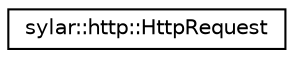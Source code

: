 digraph "类继承关系图"
{
 // LATEX_PDF_SIZE
  edge [fontname="Helvetica",fontsize="10",labelfontname="Helvetica",labelfontsize="10"];
  node [fontname="Helvetica",fontsize="10",shape=record];
  rankdir="LR";
  Node0 [label="sylar::http::HttpRequest",height=0.2,width=0.4,color="black", fillcolor="white", style="filled",URL="$classsylar_1_1http_1_1HttpRequest.html",tooltip="HTTP请求结构"];
}
